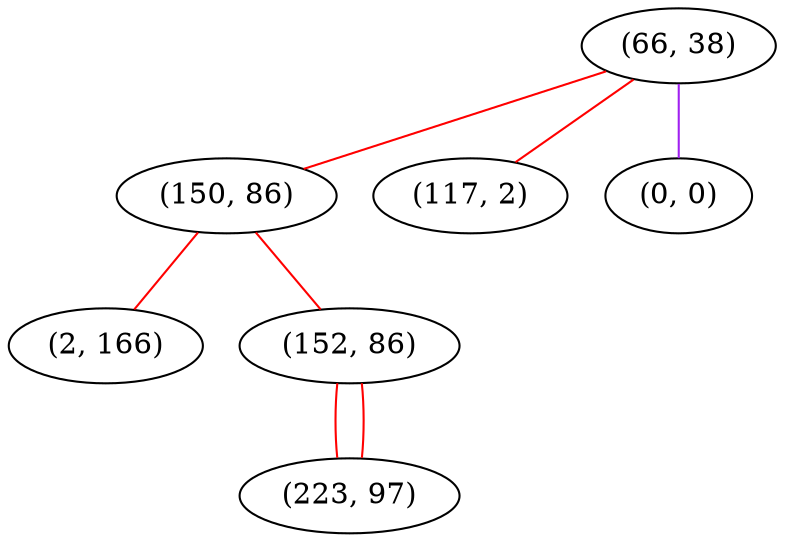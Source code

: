 graph "" {
"(66, 38)";
"(150, 86)";
"(117, 2)";
"(0, 0)";
"(2, 166)";
"(152, 86)";
"(223, 97)";
"(66, 38)" -- "(0, 0)"  [color=purple, key=0, weight=4];
"(66, 38)" -- "(117, 2)"  [color=red, key=0, weight=1];
"(66, 38)" -- "(150, 86)"  [color=red, key=0, weight=1];
"(150, 86)" -- "(152, 86)"  [color=red, key=0, weight=1];
"(150, 86)" -- "(2, 166)"  [color=red, key=0, weight=1];
"(152, 86)" -- "(223, 97)"  [color=red, key=0, weight=1];
"(152, 86)" -- "(223, 97)"  [color=red, key=1, weight=1];
}
